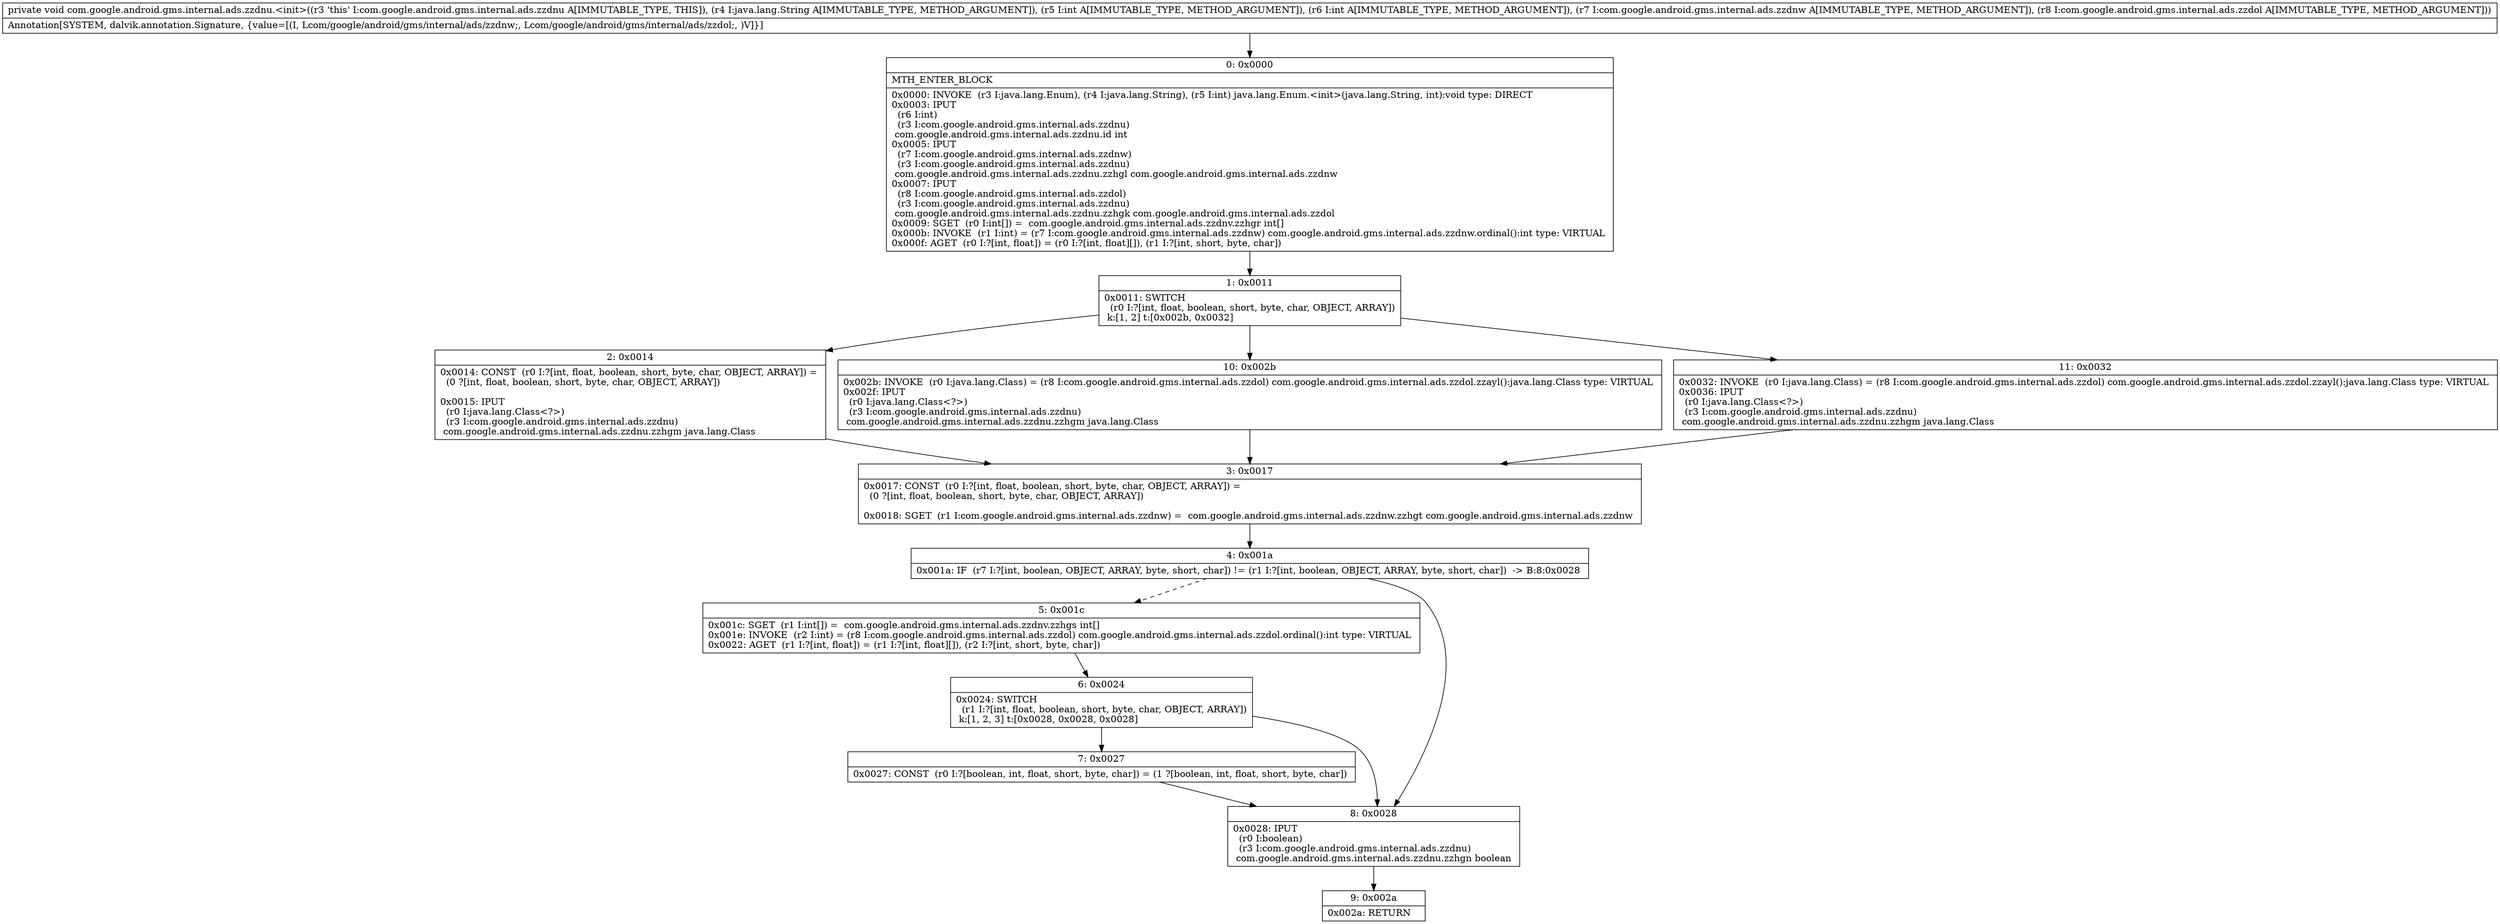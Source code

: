 digraph "CFG forcom.google.android.gms.internal.ads.zzdnu.\<init\>(Ljava\/lang\/String;IILcom\/google\/android\/gms\/internal\/ads\/zzdnw;Lcom\/google\/android\/gms\/internal\/ads\/zzdol;)V" {
Node_0 [shape=record,label="{0\:\ 0x0000|MTH_ENTER_BLOCK\l|0x0000: INVOKE  (r3 I:java.lang.Enum), (r4 I:java.lang.String), (r5 I:int) java.lang.Enum.\<init\>(java.lang.String, int):void type: DIRECT \l0x0003: IPUT  \l  (r6 I:int)\l  (r3 I:com.google.android.gms.internal.ads.zzdnu)\l com.google.android.gms.internal.ads.zzdnu.id int \l0x0005: IPUT  \l  (r7 I:com.google.android.gms.internal.ads.zzdnw)\l  (r3 I:com.google.android.gms.internal.ads.zzdnu)\l com.google.android.gms.internal.ads.zzdnu.zzhgl com.google.android.gms.internal.ads.zzdnw \l0x0007: IPUT  \l  (r8 I:com.google.android.gms.internal.ads.zzdol)\l  (r3 I:com.google.android.gms.internal.ads.zzdnu)\l com.google.android.gms.internal.ads.zzdnu.zzhgk com.google.android.gms.internal.ads.zzdol \l0x0009: SGET  (r0 I:int[]) =  com.google.android.gms.internal.ads.zzdnv.zzhgr int[] \l0x000b: INVOKE  (r1 I:int) = (r7 I:com.google.android.gms.internal.ads.zzdnw) com.google.android.gms.internal.ads.zzdnw.ordinal():int type: VIRTUAL \l0x000f: AGET  (r0 I:?[int, float]) = (r0 I:?[int, float][]), (r1 I:?[int, short, byte, char]) \l}"];
Node_1 [shape=record,label="{1\:\ 0x0011|0x0011: SWITCH  \l  (r0 I:?[int, float, boolean, short, byte, char, OBJECT, ARRAY])\l k:[1, 2] t:[0x002b, 0x0032] \l}"];
Node_2 [shape=record,label="{2\:\ 0x0014|0x0014: CONST  (r0 I:?[int, float, boolean, short, byte, char, OBJECT, ARRAY]) = \l  (0 ?[int, float, boolean, short, byte, char, OBJECT, ARRAY])\l \l0x0015: IPUT  \l  (r0 I:java.lang.Class\<?\>)\l  (r3 I:com.google.android.gms.internal.ads.zzdnu)\l com.google.android.gms.internal.ads.zzdnu.zzhgm java.lang.Class \l}"];
Node_3 [shape=record,label="{3\:\ 0x0017|0x0017: CONST  (r0 I:?[int, float, boolean, short, byte, char, OBJECT, ARRAY]) = \l  (0 ?[int, float, boolean, short, byte, char, OBJECT, ARRAY])\l \l0x0018: SGET  (r1 I:com.google.android.gms.internal.ads.zzdnw) =  com.google.android.gms.internal.ads.zzdnw.zzhgt com.google.android.gms.internal.ads.zzdnw \l}"];
Node_4 [shape=record,label="{4\:\ 0x001a|0x001a: IF  (r7 I:?[int, boolean, OBJECT, ARRAY, byte, short, char]) != (r1 I:?[int, boolean, OBJECT, ARRAY, byte, short, char])  \-\> B:8:0x0028 \l}"];
Node_5 [shape=record,label="{5\:\ 0x001c|0x001c: SGET  (r1 I:int[]) =  com.google.android.gms.internal.ads.zzdnv.zzhgs int[] \l0x001e: INVOKE  (r2 I:int) = (r8 I:com.google.android.gms.internal.ads.zzdol) com.google.android.gms.internal.ads.zzdol.ordinal():int type: VIRTUAL \l0x0022: AGET  (r1 I:?[int, float]) = (r1 I:?[int, float][]), (r2 I:?[int, short, byte, char]) \l}"];
Node_6 [shape=record,label="{6\:\ 0x0024|0x0024: SWITCH  \l  (r1 I:?[int, float, boolean, short, byte, char, OBJECT, ARRAY])\l k:[1, 2, 3] t:[0x0028, 0x0028, 0x0028] \l}"];
Node_7 [shape=record,label="{7\:\ 0x0027|0x0027: CONST  (r0 I:?[boolean, int, float, short, byte, char]) = (1 ?[boolean, int, float, short, byte, char]) \l}"];
Node_8 [shape=record,label="{8\:\ 0x0028|0x0028: IPUT  \l  (r0 I:boolean)\l  (r3 I:com.google.android.gms.internal.ads.zzdnu)\l com.google.android.gms.internal.ads.zzdnu.zzhgn boolean \l}"];
Node_9 [shape=record,label="{9\:\ 0x002a|0x002a: RETURN   \l}"];
Node_10 [shape=record,label="{10\:\ 0x002b|0x002b: INVOKE  (r0 I:java.lang.Class) = (r8 I:com.google.android.gms.internal.ads.zzdol) com.google.android.gms.internal.ads.zzdol.zzayl():java.lang.Class type: VIRTUAL \l0x002f: IPUT  \l  (r0 I:java.lang.Class\<?\>)\l  (r3 I:com.google.android.gms.internal.ads.zzdnu)\l com.google.android.gms.internal.ads.zzdnu.zzhgm java.lang.Class \l}"];
Node_11 [shape=record,label="{11\:\ 0x0032|0x0032: INVOKE  (r0 I:java.lang.Class) = (r8 I:com.google.android.gms.internal.ads.zzdol) com.google.android.gms.internal.ads.zzdol.zzayl():java.lang.Class type: VIRTUAL \l0x0036: IPUT  \l  (r0 I:java.lang.Class\<?\>)\l  (r3 I:com.google.android.gms.internal.ads.zzdnu)\l com.google.android.gms.internal.ads.zzdnu.zzhgm java.lang.Class \l}"];
MethodNode[shape=record,label="{private void com.google.android.gms.internal.ads.zzdnu.\<init\>((r3 'this' I:com.google.android.gms.internal.ads.zzdnu A[IMMUTABLE_TYPE, THIS]), (r4 I:java.lang.String A[IMMUTABLE_TYPE, METHOD_ARGUMENT]), (r5 I:int A[IMMUTABLE_TYPE, METHOD_ARGUMENT]), (r6 I:int A[IMMUTABLE_TYPE, METHOD_ARGUMENT]), (r7 I:com.google.android.gms.internal.ads.zzdnw A[IMMUTABLE_TYPE, METHOD_ARGUMENT]), (r8 I:com.google.android.gms.internal.ads.zzdol A[IMMUTABLE_TYPE, METHOD_ARGUMENT]))  | Annotation[SYSTEM, dalvik.annotation.Signature, \{value=[(I, Lcom\/google\/android\/gms\/internal\/ads\/zzdnw;, Lcom\/google\/android\/gms\/internal\/ads\/zzdol;, )V]\}]\l}"];
MethodNode -> Node_0;
Node_0 -> Node_1;
Node_1 -> Node_2;
Node_1 -> Node_10;
Node_1 -> Node_11;
Node_2 -> Node_3;
Node_3 -> Node_4;
Node_4 -> Node_5[style=dashed];
Node_4 -> Node_8;
Node_5 -> Node_6;
Node_6 -> Node_7;
Node_6 -> Node_8;
Node_7 -> Node_8;
Node_8 -> Node_9;
Node_10 -> Node_3;
Node_11 -> Node_3;
}

